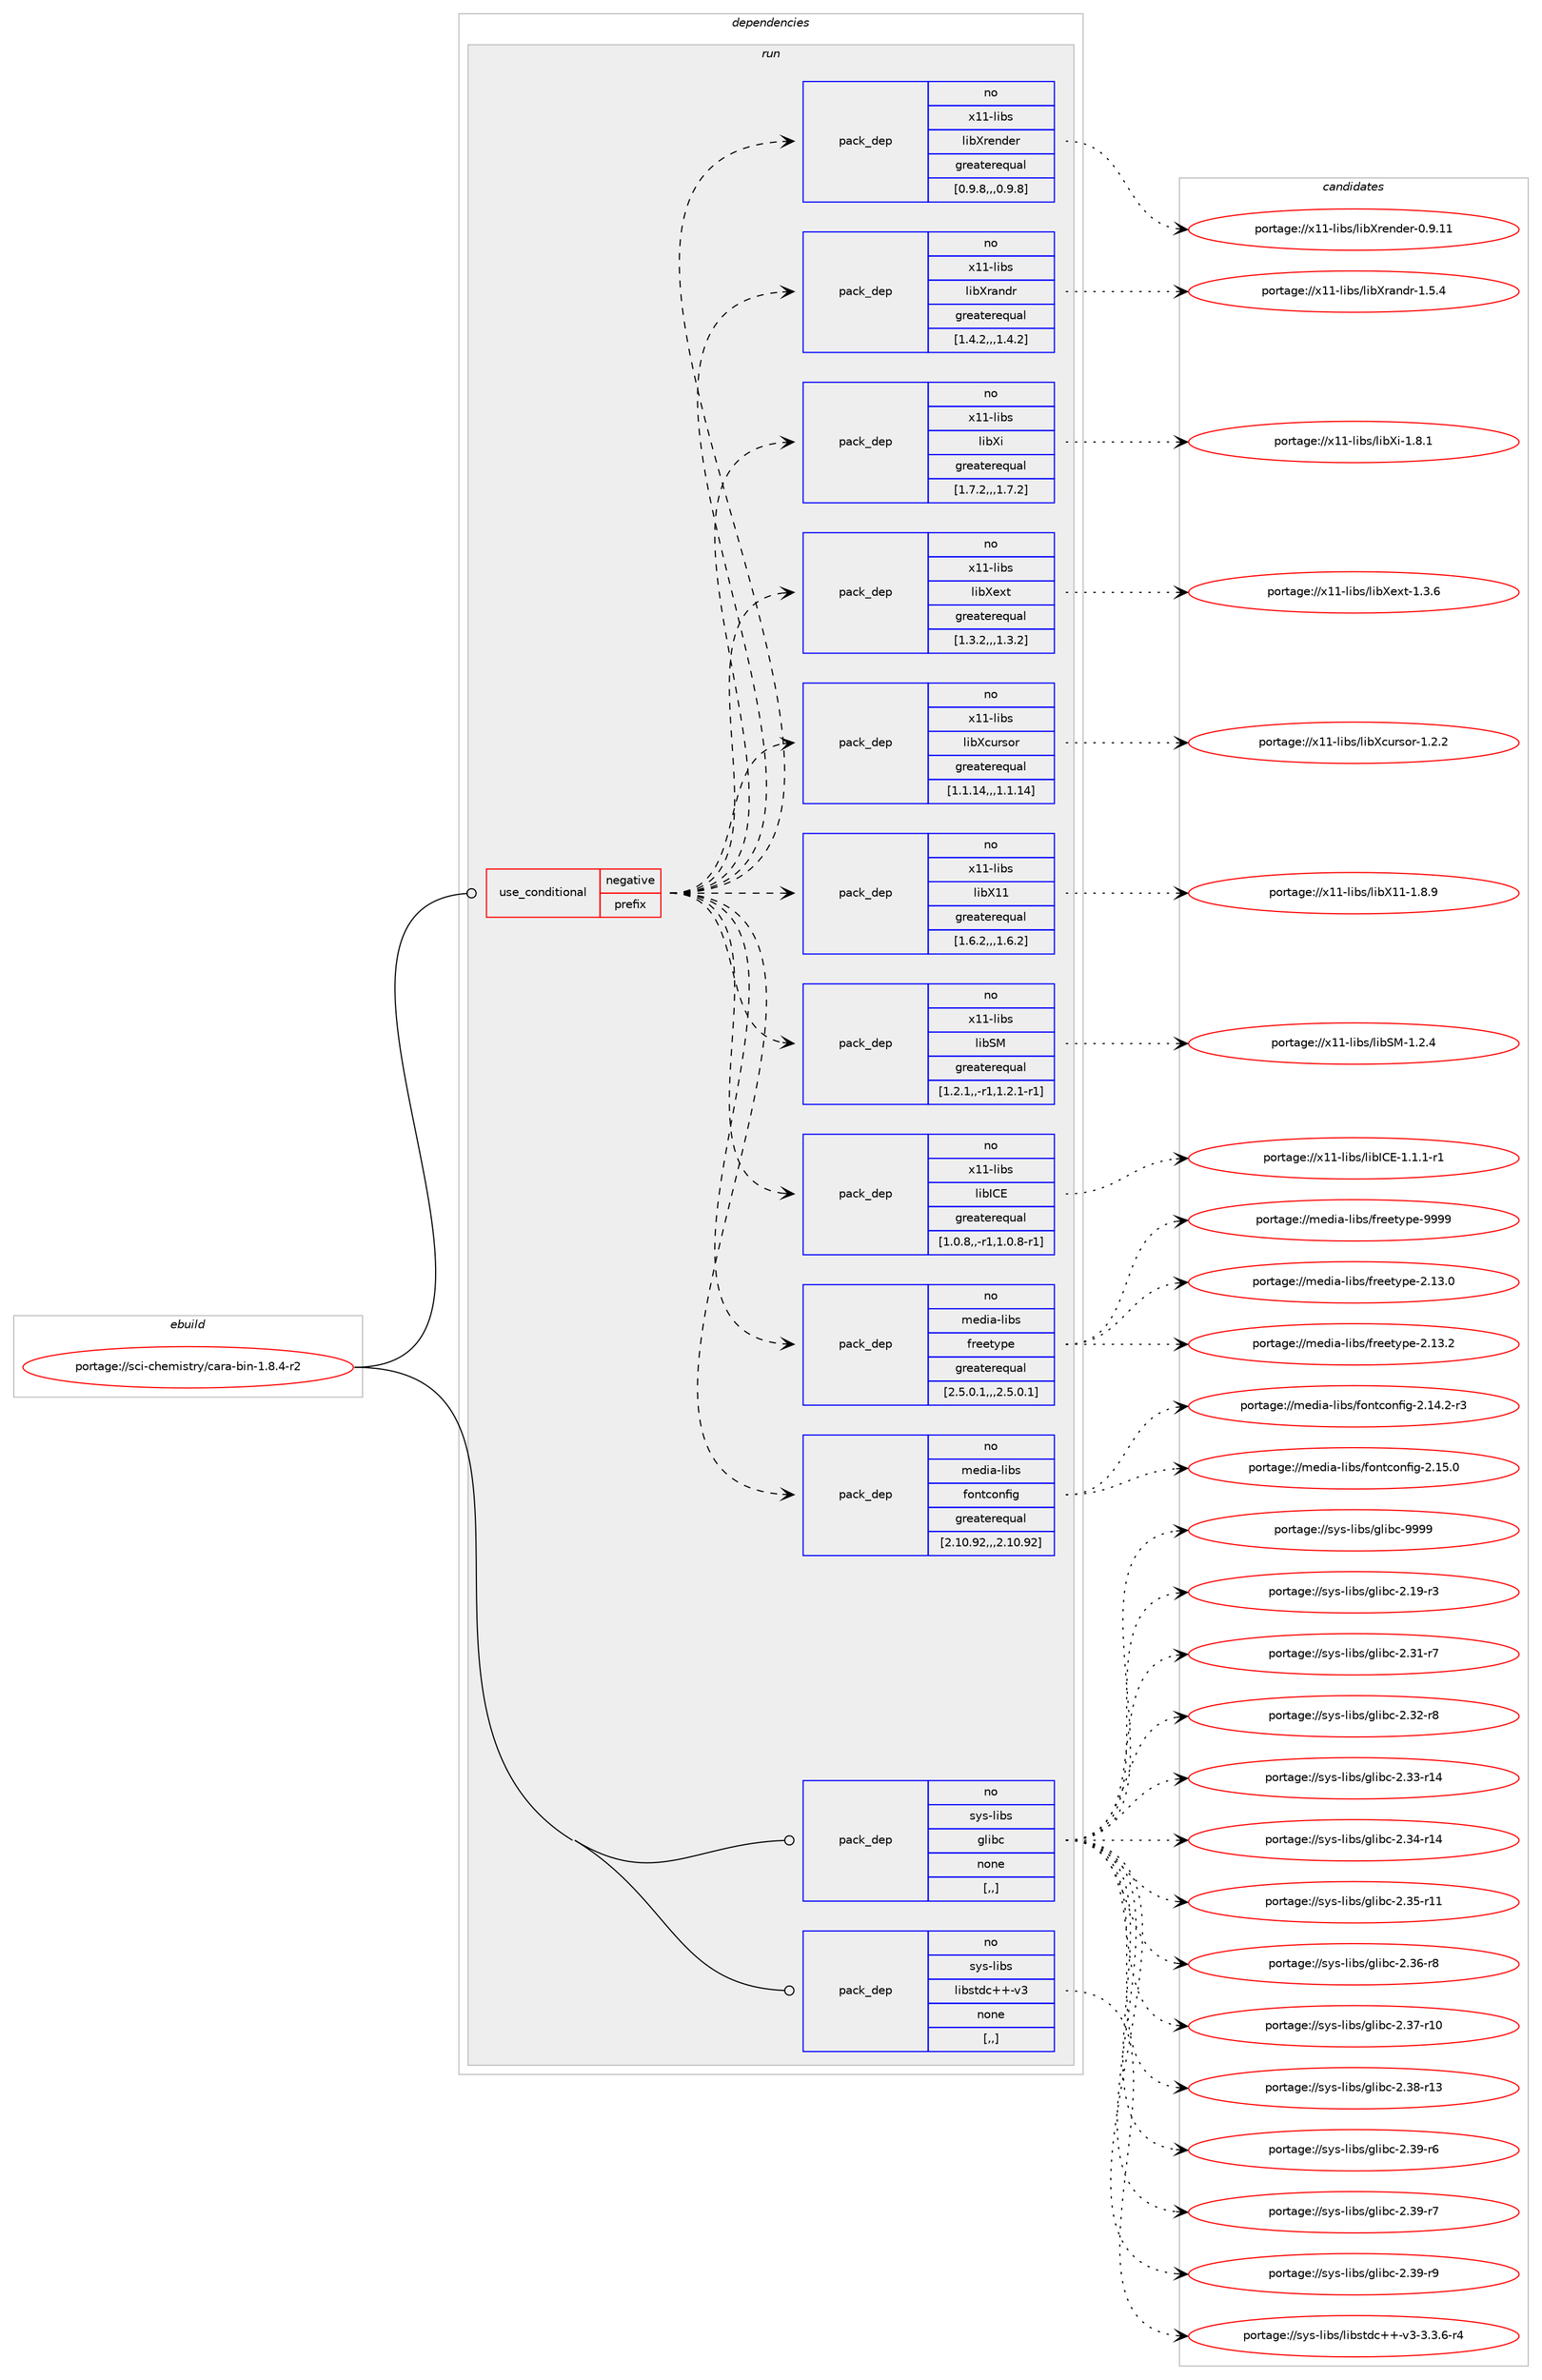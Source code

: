 digraph prolog {

# *************
# Graph options
# *************

newrank=true;
concentrate=true;
compound=true;
graph [rankdir=LR,fontname=Helvetica,fontsize=10,ranksep=1.5];#, ranksep=2.5, nodesep=0.2];
edge  [arrowhead=vee];
node  [fontname=Helvetica,fontsize=10];

# **********
# The ebuild
# **********

subgraph cluster_leftcol {
color=gray;
rank=same;
label=<<i>ebuild</i>>;
id [label="portage://sci-chemistry/cara-bin-1.8.4-r2", color=red, width=4, href="../sci-chemistry/cara-bin-1.8.4-r2.svg"];
}

# ****************
# The dependencies
# ****************

subgraph cluster_midcol {
color=gray;
label=<<i>dependencies</i>>;
subgraph cluster_compile {
fillcolor="#eeeeee";
style=filled;
label=<<i>compile</i>>;
}
subgraph cluster_compileandrun {
fillcolor="#eeeeee";
style=filled;
label=<<i>compile and run</i>>;
}
subgraph cluster_run {
fillcolor="#eeeeee";
style=filled;
label=<<i>run</i>>;
subgraph cond101640 {
dependency384318 [label=<<TABLE BORDER="0" CELLBORDER="1" CELLSPACING="0" CELLPADDING="4"><TR><TD ROWSPAN="3" CELLPADDING="10">use_conditional</TD></TR><TR><TD>negative</TD></TR><TR><TD>prefix</TD></TR></TABLE>>, shape=none, color=red];
subgraph pack279921 {
dependency384319 [label=<<TABLE BORDER="0" CELLBORDER="1" CELLSPACING="0" CELLPADDING="4" WIDTH="220"><TR><TD ROWSPAN="6" CELLPADDING="30">pack_dep</TD></TR><TR><TD WIDTH="110">no</TD></TR><TR><TD>media-libs</TD></TR><TR><TD>fontconfig</TD></TR><TR><TD>greaterequal</TD></TR><TR><TD>[2.10.92,,,2.10.92]</TD></TR></TABLE>>, shape=none, color=blue];
}
dependency384318:e -> dependency384319:w [weight=20,style="dashed",arrowhead="vee"];
subgraph pack279922 {
dependency384320 [label=<<TABLE BORDER="0" CELLBORDER="1" CELLSPACING="0" CELLPADDING="4" WIDTH="220"><TR><TD ROWSPAN="6" CELLPADDING="30">pack_dep</TD></TR><TR><TD WIDTH="110">no</TD></TR><TR><TD>media-libs</TD></TR><TR><TD>freetype</TD></TR><TR><TD>greaterequal</TD></TR><TR><TD>[2.5.0.1,,,2.5.0.1]</TD></TR></TABLE>>, shape=none, color=blue];
}
dependency384318:e -> dependency384320:w [weight=20,style="dashed",arrowhead="vee"];
subgraph pack279923 {
dependency384321 [label=<<TABLE BORDER="0" CELLBORDER="1" CELLSPACING="0" CELLPADDING="4" WIDTH="220"><TR><TD ROWSPAN="6" CELLPADDING="30">pack_dep</TD></TR><TR><TD WIDTH="110">no</TD></TR><TR><TD>x11-libs</TD></TR><TR><TD>libICE</TD></TR><TR><TD>greaterequal</TD></TR><TR><TD>[1.0.8,,-r1,1.0.8-r1]</TD></TR></TABLE>>, shape=none, color=blue];
}
dependency384318:e -> dependency384321:w [weight=20,style="dashed",arrowhead="vee"];
subgraph pack279924 {
dependency384322 [label=<<TABLE BORDER="0" CELLBORDER="1" CELLSPACING="0" CELLPADDING="4" WIDTH="220"><TR><TD ROWSPAN="6" CELLPADDING="30">pack_dep</TD></TR><TR><TD WIDTH="110">no</TD></TR><TR><TD>x11-libs</TD></TR><TR><TD>libSM</TD></TR><TR><TD>greaterequal</TD></TR><TR><TD>[1.2.1,,-r1,1.2.1-r1]</TD></TR></TABLE>>, shape=none, color=blue];
}
dependency384318:e -> dependency384322:w [weight=20,style="dashed",arrowhead="vee"];
subgraph pack279925 {
dependency384323 [label=<<TABLE BORDER="0" CELLBORDER="1" CELLSPACING="0" CELLPADDING="4" WIDTH="220"><TR><TD ROWSPAN="6" CELLPADDING="30">pack_dep</TD></TR><TR><TD WIDTH="110">no</TD></TR><TR><TD>x11-libs</TD></TR><TR><TD>libX11</TD></TR><TR><TD>greaterequal</TD></TR><TR><TD>[1.6.2,,,1.6.2]</TD></TR></TABLE>>, shape=none, color=blue];
}
dependency384318:e -> dependency384323:w [weight=20,style="dashed",arrowhead="vee"];
subgraph pack279926 {
dependency384324 [label=<<TABLE BORDER="0" CELLBORDER="1" CELLSPACING="0" CELLPADDING="4" WIDTH="220"><TR><TD ROWSPAN="6" CELLPADDING="30">pack_dep</TD></TR><TR><TD WIDTH="110">no</TD></TR><TR><TD>x11-libs</TD></TR><TR><TD>libXcursor</TD></TR><TR><TD>greaterequal</TD></TR><TR><TD>[1.1.14,,,1.1.14]</TD></TR></TABLE>>, shape=none, color=blue];
}
dependency384318:e -> dependency384324:w [weight=20,style="dashed",arrowhead="vee"];
subgraph pack279927 {
dependency384325 [label=<<TABLE BORDER="0" CELLBORDER="1" CELLSPACING="0" CELLPADDING="4" WIDTH="220"><TR><TD ROWSPAN="6" CELLPADDING="30">pack_dep</TD></TR><TR><TD WIDTH="110">no</TD></TR><TR><TD>x11-libs</TD></TR><TR><TD>libXext</TD></TR><TR><TD>greaterequal</TD></TR><TR><TD>[1.3.2,,,1.3.2]</TD></TR></TABLE>>, shape=none, color=blue];
}
dependency384318:e -> dependency384325:w [weight=20,style="dashed",arrowhead="vee"];
subgraph pack279928 {
dependency384326 [label=<<TABLE BORDER="0" CELLBORDER="1" CELLSPACING="0" CELLPADDING="4" WIDTH="220"><TR><TD ROWSPAN="6" CELLPADDING="30">pack_dep</TD></TR><TR><TD WIDTH="110">no</TD></TR><TR><TD>x11-libs</TD></TR><TR><TD>libXi</TD></TR><TR><TD>greaterequal</TD></TR><TR><TD>[1.7.2,,,1.7.2]</TD></TR></TABLE>>, shape=none, color=blue];
}
dependency384318:e -> dependency384326:w [weight=20,style="dashed",arrowhead="vee"];
subgraph pack279929 {
dependency384327 [label=<<TABLE BORDER="0" CELLBORDER="1" CELLSPACING="0" CELLPADDING="4" WIDTH="220"><TR><TD ROWSPAN="6" CELLPADDING="30">pack_dep</TD></TR><TR><TD WIDTH="110">no</TD></TR><TR><TD>x11-libs</TD></TR><TR><TD>libXrandr</TD></TR><TR><TD>greaterequal</TD></TR><TR><TD>[1.4.2,,,1.4.2]</TD></TR></TABLE>>, shape=none, color=blue];
}
dependency384318:e -> dependency384327:w [weight=20,style="dashed",arrowhead="vee"];
subgraph pack279930 {
dependency384328 [label=<<TABLE BORDER="0" CELLBORDER="1" CELLSPACING="0" CELLPADDING="4" WIDTH="220"><TR><TD ROWSPAN="6" CELLPADDING="30">pack_dep</TD></TR><TR><TD WIDTH="110">no</TD></TR><TR><TD>x11-libs</TD></TR><TR><TD>libXrender</TD></TR><TR><TD>greaterequal</TD></TR><TR><TD>[0.9.8,,,0.9.8]</TD></TR></TABLE>>, shape=none, color=blue];
}
dependency384318:e -> dependency384328:w [weight=20,style="dashed",arrowhead="vee"];
}
id:e -> dependency384318:w [weight=20,style="solid",arrowhead="odot"];
subgraph pack279931 {
dependency384329 [label=<<TABLE BORDER="0" CELLBORDER="1" CELLSPACING="0" CELLPADDING="4" WIDTH="220"><TR><TD ROWSPAN="6" CELLPADDING="30">pack_dep</TD></TR><TR><TD WIDTH="110">no</TD></TR><TR><TD>sys-libs</TD></TR><TR><TD>glibc</TD></TR><TR><TD>none</TD></TR><TR><TD>[,,]</TD></TR></TABLE>>, shape=none, color=blue];
}
id:e -> dependency384329:w [weight=20,style="solid",arrowhead="odot"];
subgraph pack279932 {
dependency384330 [label=<<TABLE BORDER="0" CELLBORDER="1" CELLSPACING="0" CELLPADDING="4" WIDTH="220"><TR><TD ROWSPAN="6" CELLPADDING="30">pack_dep</TD></TR><TR><TD WIDTH="110">no</TD></TR><TR><TD>sys-libs</TD></TR><TR><TD>libstdc++-v3</TD></TR><TR><TD>none</TD></TR><TR><TD>[,,]</TD></TR></TABLE>>, shape=none, color=blue];
}
id:e -> dependency384330:w [weight=20,style="solid",arrowhead="odot"];
}
}

# **************
# The candidates
# **************

subgraph cluster_choices {
rank=same;
color=gray;
label=<<i>candidates</i>>;

subgraph choice279921 {
color=black;
nodesep=1;
choice1091011001059745108105981154710211111011699111110102105103455046495246504511451 [label="portage://media-libs/fontconfig-2.14.2-r3", color=red, width=4,href="../media-libs/fontconfig-2.14.2-r3.svg"];
choice109101100105974510810598115471021111101169911111010210510345504649534648 [label="portage://media-libs/fontconfig-2.15.0", color=red, width=4,href="../media-libs/fontconfig-2.15.0.svg"];
dependency384319:e -> choice1091011001059745108105981154710211111011699111110102105103455046495246504511451:w [style=dotted,weight="100"];
dependency384319:e -> choice109101100105974510810598115471021111101169911111010210510345504649534648:w [style=dotted,weight="100"];
}
subgraph choice279922 {
color=black;
nodesep=1;
choice1091011001059745108105981154710211410110111612111210145504649514648 [label="portage://media-libs/freetype-2.13.0", color=red, width=4,href="../media-libs/freetype-2.13.0.svg"];
choice1091011001059745108105981154710211410110111612111210145504649514650 [label="portage://media-libs/freetype-2.13.2", color=red, width=4,href="../media-libs/freetype-2.13.2.svg"];
choice109101100105974510810598115471021141011011161211121014557575757 [label="portage://media-libs/freetype-9999", color=red, width=4,href="../media-libs/freetype-9999.svg"];
dependency384320:e -> choice1091011001059745108105981154710211410110111612111210145504649514648:w [style=dotted,weight="100"];
dependency384320:e -> choice1091011001059745108105981154710211410110111612111210145504649514650:w [style=dotted,weight="100"];
dependency384320:e -> choice109101100105974510810598115471021141011011161211121014557575757:w [style=dotted,weight="100"];
}
subgraph choice279923 {
color=black;
nodesep=1;
choice1204949451081059811547108105987367694549464946494511449 [label="portage://x11-libs/libICE-1.1.1-r1", color=red, width=4,href="../x11-libs/libICE-1.1.1-r1.svg"];
dependency384321:e -> choice1204949451081059811547108105987367694549464946494511449:w [style=dotted,weight="100"];
}
subgraph choice279924 {
color=black;
nodesep=1;
choice1204949451081059811547108105988377454946504652 [label="portage://x11-libs/libSM-1.2.4", color=red, width=4,href="../x11-libs/libSM-1.2.4.svg"];
dependency384322:e -> choice1204949451081059811547108105988377454946504652:w [style=dotted,weight="100"];
}
subgraph choice279925 {
color=black;
nodesep=1;
choice120494945108105981154710810598884949454946564657 [label="portage://x11-libs/libX11-1.8.9", color=red, width=4,href="../x11-libs/libX11-1.8.9.svg"];
dependency384323:e -> choice120494945108105981154710810598884949454946564657:w [style=dotted,weight="100"];
}
subgraph choice279926 {
color=black;
nodesep=1;
choice1204949451081059811547108105988899117114115111114454946504650 [label="portage://x11-libs/libXcursor-1.2.2", color=red, width=4,href="../x11-libs/libXcursor-1.2.2.svg"];
dependency384324:e -> choice1204949451081059811547108105988899117114115111114454946504650:w [style=dotted,weight="100"];
}
subgraph choice279927 {
color=black;
nodesep=1;
choice12049494510810598115471081059888101120116454946514654 [label="portage://x11-libs/libXext-1.3.6", color=red, width=4,href="../x11-libs/libXext-1.3.6.svg"];
dependency384325:e -> choice12049494510810598115471081059888101120116454946514654:w [style=dotted,weight="100"];
}
subgraph choice279928 {
color=black;
nodesep=1;
choice12049494510810598115471081059888105454946564649 [label="portage://x11-libs/libXi-1.8.1", color=red, width=4,href="../x11-libs/libXi-1.8.1.svg"];
dependency384326:e -> choice12049494510810598115471081059888105454946564649:w [style=dotted,weight="100"];
}
subgraph choice279929 {
color=black;
nodesep=1;
choice1204949451081059811547108105988811497110100114454946534652 [label="portage://x11-libs/libXrandr-1.5.4", color=red, width=4,href="../x11-libs/libXrandr-1.5.4.svg"];
dependency384327:e -> choice1204949451081059811547108105988811497110100114454946534652:w [style=dotted,weight="100"];
}
subgraph choice279930 {
color=black;
nodesep=1;
choice1204949451081059811547108105988811410111010010111445484657464949 [label="portage://x11-libs/libXrender-0.9.11", color=red, width=4,href="../x11-libs/libXrender-0.9.11.svg"];
dependency384328:e -> choice1204949451081059811547108105988811410111010010111445484657464949:w [style=dotted,weight="100"];
}
subgraph choice279931 {
color=black;
nodesep=1;
choice115121115451081059811547103108105989945504649574511451 [label="portage://sys-libs/glibc-2.19-r3", color=red, width=4,href="../sys-libs/glibc-2.19-r3.svg"];
choice115121115451081059811547103108105989945504651494511455 [label="portage://sys-libs/glibc-2.31-r7", color=red, width=4,href="../sys-libs/glibc-2.31-r7.svg"];
choice115121115451081059811547103108105989945504651504511456 [label="portage://sys-libs/glibc-2.32-r8", color=red, width=4,href="../sys-libs/glibc-2.32-r8.svg"];
choice11512111545108105981154710310810598994550465151451144952 [label="portage://sys-libs/glibc-2.33-r14", color=red, width=4,href="../sys-libs/glibc-2.33-r14.svg"];
choice11512111545108105981154710310810598994550465152451144952 [label="portage://sys-libs/glibc-2.34-r14", color=red, width=4,href="../sys-libs/glibc-2.34-r14.svg"];
choice11512111545108105981154710310810598994550465153451144949 [label="portage://sys-libs/glibc-2.35-r11", color=red, width=4,href="../sys-libs/glibc-2.35-r11.svg"];
choice115121115451081059811547103108105989945504651544511456 [label="portage://sys-libs/glibc-2.36-r8", color=red, width=4,href="../sys-libs/glibc-2.36-r8.svg"];
choice11512111545108105981154710310810598994550465155451144948 [label="portage://sys-libs/glibc-2.37-r10", color=red, width=4,href="../sys-libs/glibc-2.37-r10.svg"];
choice11512111545108105981154710310810598994550465156451144951 [label="portage://sys-libs/glibc-2.38-r13", color=red, width=4,href="../sys-libs/glibc-2.38-r13.svg"];
choice115121115451081059811547103108105989945504651574511454 [label="portage://sys-libs/glibc-2.39-r6", color=red, width=4,href="../sys-libs/glibc-2.39-r6.svg"];
choice115121115451081059811547103108105989945504651574511455 [label="portage://sys-libs/glibc-2.39-r7", color=red, width=4,href="../sys-libs/glibc-2.39-r7.svg"];
choice115121115451081059811547103108105989945504651574511457 [label="portage://sys-libs/glibc-2.39-r9", color=red, width=4,href="../sys-libs/glibc-2.39-r9.svg"];
choice11512111545108105981154710310810598994557575757 [label="portage://sys-libs/glibc-9999", color=red, width=4,href="../sys-libs/glibc-9999.svg"];
dependency384329:e -> choice115121115451081059811547103108105989945504649574511451:w [style=dotted,weight="100"];
dependency384329:e -> choice115121115451081059811547103108105989945504651494511455:w [style=dotted,weight="100"];
dependency384329:e -> choice115121115451081059811547103108105989945504651504511456:w [style=dotted,weight="100"];
dependency384329:e -> choice11512111545108105981154710310810598994550465151451144952:w [style=dotted,weight="100"];
dependency384329:e -> choice11512111545108105981154710310810598994550465152451144952:w [style=dotted,weight="100"];
dependency384329:e -> choice11512111545108105981154710310810598994550465153451144949:w [style=dotted,weight="100"];
dependency384329:e -> choice115121115451081059811547103108105989945504651544511456:w [style=dotted,weight="100"];
dependency384329:e -> choice11512111545108105981154710310810598994550465155451144948:w [style=dotted,weight="100"];
dependency384329:e -> choice11512111545108105981154710310810598994550465156451144951:w [style=dotted,weight="100"];
dependency384329:e -> choice115121115451081059811547103108105989945504651574511454:w [style=dotted,weight="100"];
dependency384329:e -> choice115121115451081059811547103108105989945504651574511455:w [style=dotted,weight="100"];
dependency384329:e -> choice115121115451081059811547103108105989945504651574511457:w [style=dotted,weight="100"];
dependency384329:e -> choice11512111545108105981154710310810598994557575757:w [style=dotted,weight="100"];
}
subgraph choice279932 {
color=black;
nodesep=1;
choice1151211154510810598115471081059811511610099434345118514551465146544511452 [label="portage://sys-libs/libstdc++-v3-3.3.6-r4", color=red, width=4,href="../sys-libs/libstdc++-v3-3.3.6-r4.svg"];
dependency384330:e -> choice1151211154510810598115471081059811511610099434345118514551465146544511452:w [style=dotted,weight="100"];
}
}

}
